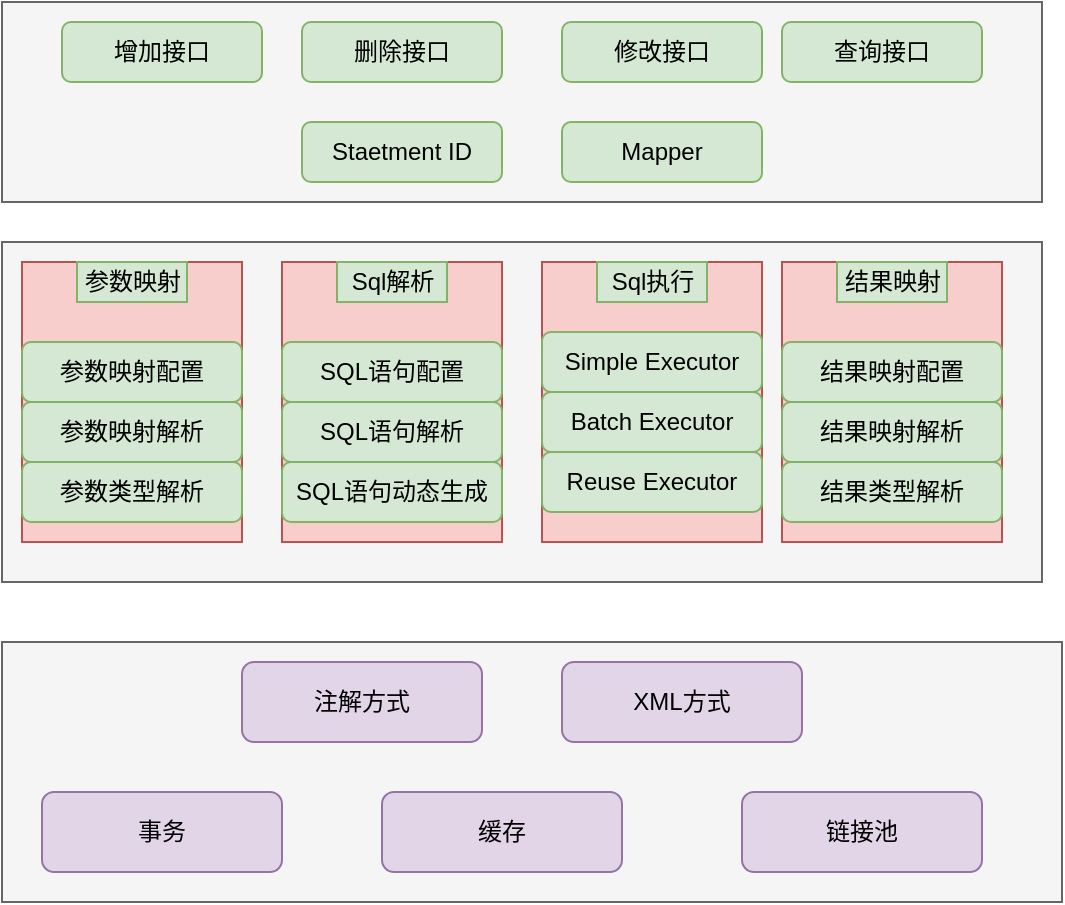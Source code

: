 <mxfile version="10.4.2" type="github"><diagram id="3m2V32BO6j5oaeTmMmEH" name="Page-1"><mxGraphModel dx="918" dy="727" grid="1" gridSize="10" guides="1" tooltips="1" connect="1" arrows="1" fold="1" page="1" pageScale="1" pageWidth="827" pageHeight="1169" math="0" shadow="0"><root><mxCell id="0"/><mxCell id="1" parent="0"/><mxCell id="5-ImZgfwA3_Tuz5XKB8X-1" value="" style="rounded=0;whiteSpace=wrap;html=1;fillColor=#f5f5f5;strokeColor=#666666;fontColor=#333333;" vertex="1" parent="1"><mxGeometry x="120" y="10" width="520" height="100" as="geometry"/></mxCell><mxCell id="5-ImZgfwA3_Tuz5XKB8X-2" value="增加接口" style="rounded=1;whiteSpace=wrap;html=1;fillColor=#d5e8d4;strokeColor=#82b366;" vertex="1" parent="1"><mxGeometry x="150" y="20" width="100" height="30" as="geometry"/></mxCell><mxCell id="5-ImZgfwA3_Tuz5XKB8X-3" value="删除接口" style="rounded=1;whiteSpace=wrap;html=1;fillColor=#d5e8d4;strokeColor=#82b366;" vertex="1" parent="1"><mxGeometry x="270" y="20" width="100" height="30" as="geometry"/></mxCell><mxCell id="5-ImZgfwA3_Tuz5XKB8X-4" value="修改接口" style="rounded=1;whiteSpace=wrap;html=1;fillColor=#d5e8d4;strokeColor=#82b366;" vertex="1" parent="1"><mxGeometry x="400" y="20" width="100" height="30" as="geometry"/></mxCell><mxCell id="5-ImZgfwA3_Tuz5XKB8X-5" value="查询接口" style="rounded=1;whiteSpace=wrap;html=1;fillColor=#d5e8d4;strokeColor=#82b366;" vertex="1" parent="1"><mxGeometry x="510" y="20" width="100" height="30" as="geometry"/></mxCell><mxCell id="5-ImZgfwA3_Tuz5XKB8X-6" value="Staetment ID" style="rounded=1;whiteSpace=wrap;html=1;fillColor=#d5e8d4;strokeColor=#82b366;" vertex="1" parent="1"><mxGeometry x="270" y="70" width="100" height="30" as="geometry"/></mxCell><mxCell id="5-ImZgfwA3_Tuz5XKB8X-7" value="Mapper" style="rounded=1;whiteSpace=wrap;html=1;fillColor=#d5e8d4;strokeColor=#82b366;" vertex="1" parent="1"><mxGeometry x="400" y="70" width="100" height="30" as="geometry"/></mxCell><mxCell id="5-ImZgfwA3_Tuz5XKB8X-8" value="" style="rounded=0;whiteSpace=wrap;html=1;fillColor=#f5f5f5;strokeColor=#666666;fontColor=#333333;" vertex="1" parent="1"><mxGeometry x="120" y="130" width="520" height="170" as="geometry"/></mxCell><mxCell id="5-ImZgfwA3_Tuz5XKB8X-11" value="" style="rounded=0;whiteSpace=wrap;html=1;fillColor=#f8cecc;strokeColor=#b85450;" vertex="1" parent="1"><mxGeometry x="130" y="140" width="110" height="140" as="geometry"/></mxCell><mxCell id="5-ImZgfwA3_Tuz5XKB8X-12" value="" style="rounded=0;whiteSpace=wrap;html=1;fillColor=#f8cecc;strokeColor=#b85450;" vertex="1" parent="1"><mxGeometry x="260" y="140" width="110" height="140" as="geometry"/></mxCell><mxCell id="5-ImZgfwA3_Tuz5XKB8X-13" value="" style="rounded=0;whiteSpace=wrap;html=1;fillColor=#f8cecc;strokeColor=#b85450;" vertex="1" parent="1"><mxGeometry x="390" y="140" width="110" height="140" as="geometry"/></mxCell><mxCell id="5-ImZgfwA3_Tuz5XKB8X-14" value="" style="rounded=0;whiteSpace=wrap;html=1;fillColor=#f8cecc;strokeColor=#b85450;" vertex="1" parent="1"><mxGeometry x="510" y="140" width="110" height="140" as="geometry"/></mxCell><mxCell id="5-ImZgfwA3_Tuz5XKB8X-16" value="参数映射配置" style="rounded=1;whiteSpace=wrap;html=1;fillColor=#d5e8d4;strokeColor=#82b366;" vertex="1" parent="1"><mxGeometry x="130" y="180" width="110" height="30" as="geometry"/></mxCell><mxCell id="5-ImZgfwA3_Tuz5XKB8X-17" value="参数映射解析" style="rounded=1;whiteSpace=wrap;html=1;fillColor=#d5e8d4;strokeColor=#82b366;" vertex="1" parent="1"><mxGeometry x="130" y="210" width="110" height="30" as="geometry"/></mxCell><mxCell id="5-ImZgfwA3_Tuz5XKB8X-18" value="参数类型解析" style="rounded=1;whiteSpace=wrap;html=1;fillColor=#d5e8d4;strokeColor=#82b366;" vertex="1" parent="1"><mxGeometry x="130" y="240" width="110" height="30" as="geometry"/></mxCell><mxCell id="5-ImZgfwA3_Tuz5XKB8X-19" value="SQL语句配置" style="rounded=1;whiteSpace=wrap;html=1;fillColor=#d5e8d4;strokeColor=#82b366;" vertex="1" parent="1"><mxGeometry x="260" y="180" width="110" height="30" as="geometry"/></mxCell><mxCell id="5-ImZgfwA3_Tuz5XKB8X-20" value="SQL语句解析" style="rounded=1;whiteSpace=wrap;html=1;fillColor=#d5e8d4;strokeColor=#82b366;" vertex="1" parent="1"><mxGeometry x="260" y="210" width="110" height="30" as="geometry"/></mxCell><mxCell id="5-ImZgfwA3_Tuz5XKB8X-21" value="SQL语句动态生成" style="rounded=1;whiteSpace=wrap;html=1;fillColor=#d5e8d4;strokeColor=#82b366;" vertex="1" parent="1"><mxGeometry x="260" y="240" width="110" height="30" as="geometry"/></mxCell><mxCell id="5-ImZgfwA3_Tuz5XKB8X-22" value="Simple Executor" style="rounded=1;whiteSpace=wrap;html=1;fillColor=#d5e8d4;strokeColor=#82b366;" vertex="1" parent="1"><mxGeometry x="390" y="175" width="110" height="30" as="geometry"/></mxCell><mxCell id="5-ImZgfwA3_Tuz5XKB8X-23" value="Batch Executor" style="rounded=1;whiteSpace=wrap;html=1;fillColor=#d5e8d4;strokeColor=#82b366;" vertex="1" parent="1"><mxGeometry x="390" y="205" width="110" height="30" as="geometry"/></mxCell><mxCell id="5-ImZgfwA3_Tuz5XKB8X-24" value="Reuse Executor" style="rounded=1;whiteSpace=wrap;html=1;fillColor=#d5e8d4;strokeColor=#82b366;" vertex="1" parent="1"><mxGeometry x="390" y="235" width="110" height="30" as="geometry"/></mxCell><mxCell id="5-ImZgfwA3_Tuz5XKB8X-25" value="结果映射配置" style="rounded=1;whiteSpace=wrap;html=1;fillColor=#d5e8d4;strokeColor=#82b366;" vertex="1" parent="1"><mxGeometry x="510" y="180" width="110" height="30" as="geometry"/></mxCell><mxCell id="5-ImZgfwA3_Tuz5XKB8X-26" value="结果映射解析" style="rounded=1;whiteSpace=wrap;html=1;fillColor=#d5e8d4;strokeColor=#82b366;" vertex="1" parent="1"><mxGeometry x="510" y="210" width="110" height="30" as="geometry"/></mxCell><mxCell id="5-ImZgfwA3_Tuz5XKB8X-27" value="结果类型解析" style="rounded=1;whiteSpace=wrap;html=1;fillColor=#d5e8d4;strokeColor=#82b366;" vertex="1" parent="1"><mxGeometry x="510" y="240" width="110" height="30" as="geometry"/></mxCell><mxCell id="5-ImZgfwA3_Tuz5XKB8X-28" value="参数映射" style="text;html=1;strokeColor=#82b366;fillColor=#d5e8d4;align=center;verticalAlign=middle;whiteSpace=wrap;rounded=0;" vertex="1" parent="1"><mxGeometry x="157.5" y="140" width="55" height="20" as="geometry"/></mxCell><mxCell id="5-ImZgfwA3_Tuz5XKB8X-29" value="Sql解析" style="text;html=1;strokeColor=#82b366;fillColor=#d5e8d4;align=center;verticalAlign=middle;whiteSpace=wrap;rounded=0;" vertex="1" parent="1"><mxGeometry x="287.5" y="140" width="55" height="20" as="geometry"/></mxCell><mxCell id="5-ImZgfwA3_Tuz5XKB8X-30" value="Sql执行" style="text;html=1;strokeColor=#82b366;fillColor=#d5e8d4;align=center;verticalAlign=middle;whiteSpace=wrap;rounded=0;" vertex="1" parent="1"><mxGeometry x="417.5" y="140" width="55" height="20" as="geometry"/></mxCell><mxCell id="5-ImZgfwA3_Tuz5XKB8X-31" value="结果映射" style="text;html=1;strokeColor=#82b366;fillColor=#d5e8d4;align=center;verticalAlign=middle;whiteSpace=wrap;rounded=0;" vertex="1" parent="1"><mxGeometry x="537.5" y="140" width="55" height="20" as="geometry"/></mxCell><mxCell id="5-ImZgfwA3_Tuz5XKB8X-32" value="" style="rounded=0;whiteSpace=wrap;html=1;fillColor=#f5f5f5;strokeColor=#666666;fontColor=#333333;" vertex="1" parent="1"><mxGeometry x="120" y="330" width="530" height="130" as="geometry"/></mxCell><mxCell id="5-ImZgfwA3_Tuz5XKB8X-33" value="注解方式" style="rounded=1;whiteSpace=wrap;html=1;fillColor=#e1d5e7;strokeColor=#9673a6;" vertex="1" parent="1"><mxGeometry x="240" y="340" width="120" height="40" as="geometry"/></mxCell><mxCell id="5-ImZgfwA3_Tuz5XKB8X-34" value="XML方式" style="rounded=1;whiteSpace=wrap;html=1;fillColor=#e1d5e7;strokeColor=#9673a6;" vertex="1" parent="1"><mxGeometry x="400" y="340" width="120" height="40" as="geometry"/></mxCell><mxCell id="5-ImZgfwA3_Tuz5XKB8X-35" value="事务" style="rounded=1;whiteSpace=wrap;html=1;fillColor=#e1d5e7;strokeColor=#9673a6;" vertex="1" parent="1"><mxGeometry x="140" y="405" width="120" height="40" as="geometry"/></mxCell><mxCell id="5-ImZgfwA3_Tuz5XKB8X-36" value="缓存" style="rounded=1;whiteSpace=wrap;html=1;fillColor=#e1d5e7;strokeColor=#9673a6;" vertex="1" parent="1"><mxGeometry x="310" y="405" width="120" height="40" as="geometry"/></mxCell><mxCell id="5-ImZgfwA3_Tuz5XKB8X-37" value="链接池" style="rounded=1;whiteSpace=wrap;html=1;fillColor=#e1d5e7;strokeColor=#9673a6;" vertex="1" parent="1"><mxGeometry x="490" y="405" width="120" height="40" as="geometry"/></mxCell></root></mxGraphModel></diagram></mxfile>